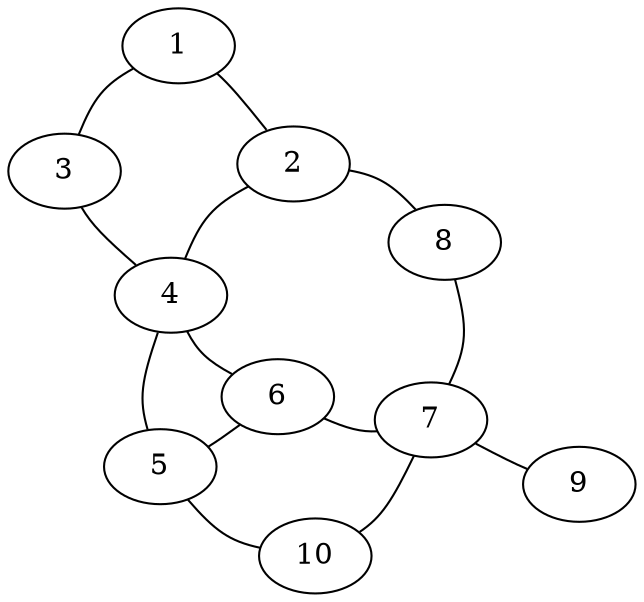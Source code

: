 graph {
  layout="neato"
  splines="curved"
  start="self"

  1 -- 2 -- 4 -- 5 -- 6 -- 7 -- 8
  1 -- 3 -- 4 -- 6
  2 -- 8
  5 -- 10 -- 7 -- 9
}
